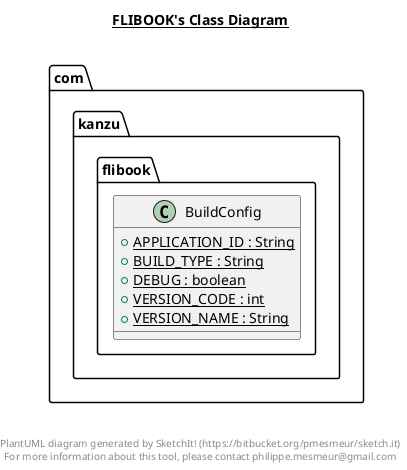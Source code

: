 @startuml

title __FLIBOOK's Class Diagram__\n

  namespace com.kanzu.flibook {
    class com.kanzu.flibook.BuildConfig {
        {static} + APPLICATION_ID : String
        {static} + BUILD_TYPE : String
        {static} + DEBUG : boolean
        {static} + VERSION_CODE : int
        {static} + VERSION_NAME : String
    }
  }
  



right footer


PlantUML diagram generated by SketchIt! (https://bitbucket.org/pmesmeur/sketch.it)
For more information about this tool, please contact philippe.mesmeur@gmail.com
endfooter

@enduml
